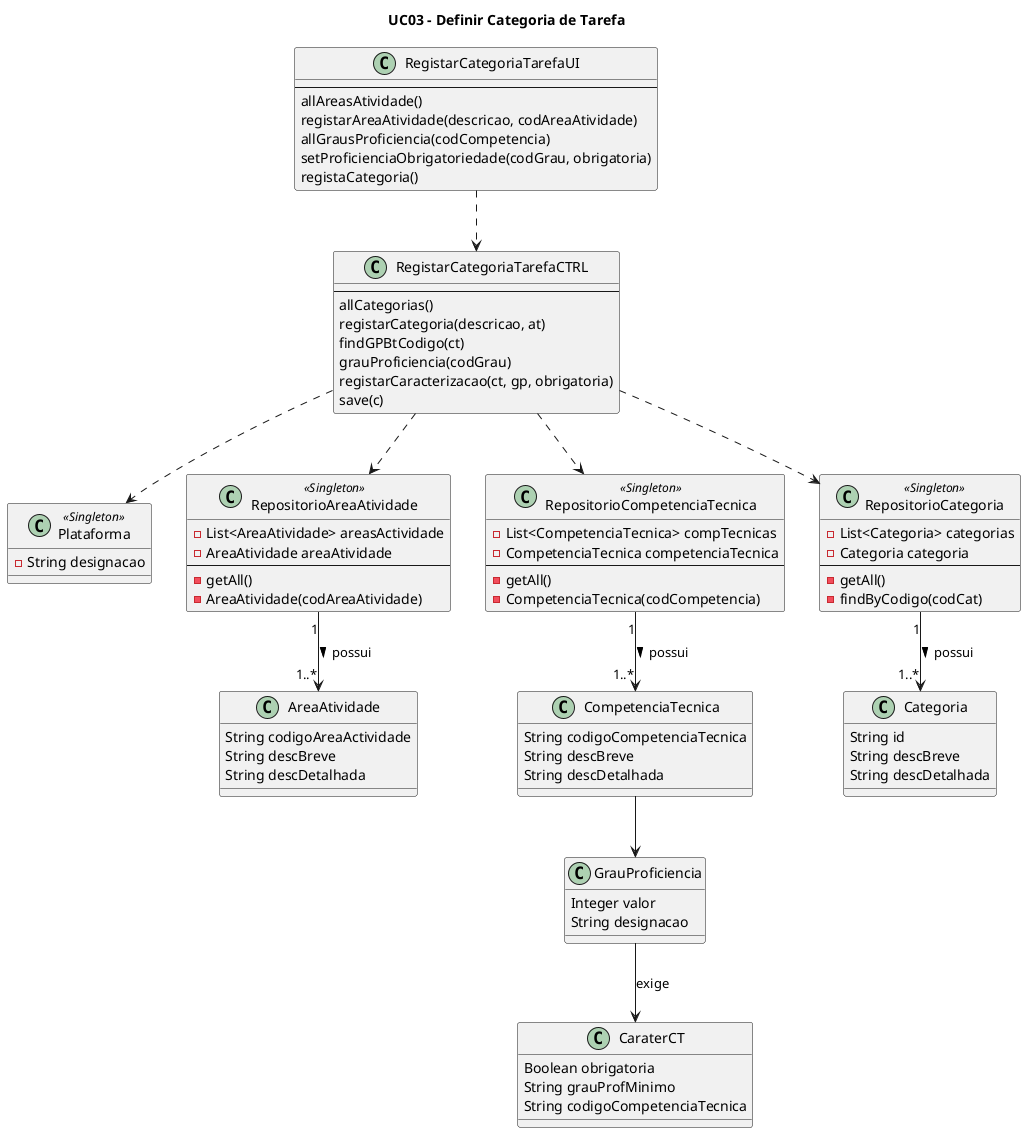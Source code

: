 @startuml
title UC03 - Definir Categoria de Tarefa

class Plataforma <<Singleton>> {
    -String designacao
}

class RegistarCategoriaTarefaUI{
    --
    allAreasAtividade()
    registarAreaAtividade(descricao, codAreaAtividade)
    allGrausProficiencia(codCompetencia)
    setProficienciaObrigatoriedade(codGrau, obrigatoria)
    registaCategoria()
}

class RegistarCategoriaTarefaCTRL{
   --
   allCategorias()
   registarCategoria(descricao, at)
   findGPBtCodigo(ct)
   grauProficiencia(codGrau)
   registarCaracterizacao(ct, gp, obrigatoria)
   save(c)
}

class AreaAtividade{
    String codigoAreaActividade
    String descBreve
    String descDetalhada
}

class CompetenciaTecnica{
    String codigoCompetenciaTecnica
    String descBreve
    String descDetalhada
}

class Categoria{
    String id 
    String descBreve
    String descDetalhada
}

class GrauProficiencia{
    Integer valor
    String designacao
}

class CaraterCT{
    Boolean obrigatoria
    String grauProfMinimo
    String codigoCompetenciaTecnica
}

class RepositorioAreaAtividade <<Singleton>>{
    -List<AreaAtividade> areasActividade
    -AreaAtividade areaAtividade
    --
    -getAll()
    -AreaAtividade(codAreaAtividade)
}

class RepositorioCompetenciaTecnica <<Singleton>>{
    -List<CompetenciaTecnica> compTecnicas
    -CompetenciaTecnica competenciaTecnica
    --
    -getAll()
    -CompetenciaTecnica(codCompetencia)
}

class RepositorioCategoria <<Singleton>>{
    -List<Categoria> categorias
    -Categoria categoria
    --
    -getAll()
    -findByCodigo(codCat)    
}

RegistarCategoriaTarefaUI ..> RegistarCategoriaTarefaCTRL
RegistarCategoriaTarefaCTRL ..> Plataforma
RegistarCategoriaTarefaCTRL ..> RepositorioAreaAtividade
RegistarCategoriaTarefaCTRL ..> RepositorioCategoria
RegistarCategoriaTarefaCTRL ..> RepositorioCompetenciaTecnica
RepositorioAreaAtividade "1" --> "1..*" AreaAtividade: possui >
RepositorioCategoria "1" --> "1..*"  Categoria: possui >
RepositorioCompetenciaTecnica "1" --> "1..*" CompetenciaTecnica: possui >
CompetenciaTecnica --> GrauProficiencia
GrauProficiencia --> CaraterCT: exige

@enduml